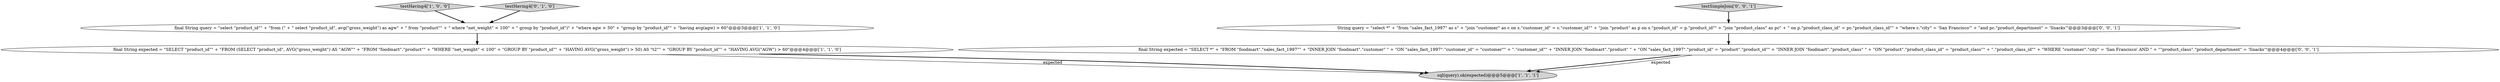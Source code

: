 digraph {
7 [style = filled, label = "String query = \"select *\" + \"from \"sales_fact_1997\" as s\" + \"join \"customer\" as c on s.\"customer_id\" = c.\"customer_id\"\" + \"join \"product\" as p on s.\"product_id\" = p.\"product_id\"\" + \"join \"product_class\" as pc\" + \" on p.\"product_class_id\" = pc.\"product_class_id\"\" + \"where c.\"city\" = 'San Francisco'\" + \"and pc.\"product_department\" = 'Snacks'\"@@@3@@@['0', '0', '1']", fillcolor = white, shape = ellipse image = "AAA0AAABBB3BBB"];
0 [style = filled, label = "sql(query).ok(expected)@@@5@@@['1', '1', '1']", fillcolor = lightgray, shape = ellipse image = "AAA0AAABBB1BBB"];
3 [style = filled, label = "final String query = \"select \"product_id\"\" + \"from (\" + \" select \"product_id\", avg(\"gross_weight\") as agw\" + \" from \"product\"\" + \" where \"net_weight\" < 100\" + \" group by \"product_id\")\" + \"where agw > 50\" + \"group by \"product_id\"\" + \"having avg(agw) > 60\"@@@3@@@['1', '1', '0']", fillcolor = white, shape = ellipse image = "AAA0AAABBB1BBB"];
6 [style = filled, label = "testSimpleJoin['0', '0', '1']", fillcolor = lightgray, shape = diamond image = "AAA0AAABBB3BBB"];
2 [style = filled, label = "final String expected = \"SELECT \"product_id\"\" + \"FROM (SELECT \"product_id\", AVG(\"gross_weight\") AS \"AGW\"\" + \"FROM \"foodmart\".\"product\"\" + \"WHERE \"net_weight\" < 100\" + \"GROUP BY \"product_id\"\" + \"HAVING AVG(\"gross_weight\") > 50) AS \"t2\"\" + \"GROUP BY \"product_id\"\" + \"HAVING AVG(\"AGW\") > 60\"@@@4@@@['1', '1', '0']", fillcolor = white, shape = ellipse image = "AAA0AAABBB1BBB"];
1 [style = filled, label = "testHaving4['1', '0', '0']", fillcolor = lightgray, shape = diamond image = "AAA0AAABBB1BBB"];
4 [style = filled, label = "testHaving4['0', '1', '0']", fillcolor = lightgray, shape = diamond image = "AAA0AAABBB2BBB"];
5 [style = filled, label = "final String expected = \"SELECT *\" + \"FROM \"foodmart\".\"sales_fact_1997\"\" + \"INNER JOIN \"foodmart\".\"customer\" \" + \"ON \"sales_fact_1997\".\"customer_id\" = \"customer\"\" + \".\"customer_id\"\" + \"INNER JOIN \"foodmart\".\"product\" \" + \"ON \"sales_fact_1997\".\"product_id\" = \"product\".\"product_id\"\" + \"INNER JOIN \"foodmart\".\"product_class\" \" + \"ON \"product\".\"product_class_id\" = \"product_class\"\" + \".\"product_class_id\"\" + \"WHERE \"customer\".\"city\" = 'San Francisco' AND \" + \"\"product_class\".\"product_department\" = 'Snacks'\"@@@4@@@['0', '0', '1']", fillcolor = white, shape = ellipse image = "AAA0AAABBB3BBB"];
1->3 [style = bold, label=""];
2->0 [style = solid, label="expected"];
4->3 [style = bold, label=""];
7->5 [style = bold, label=""];
2->0 [style = bold, label=""];
3->2 [style = bold, label=""];
5->0 [style = bold, label=""];
6->7 [style = bold, label=""];
5->0 [style = solid, label="expected"];
}
